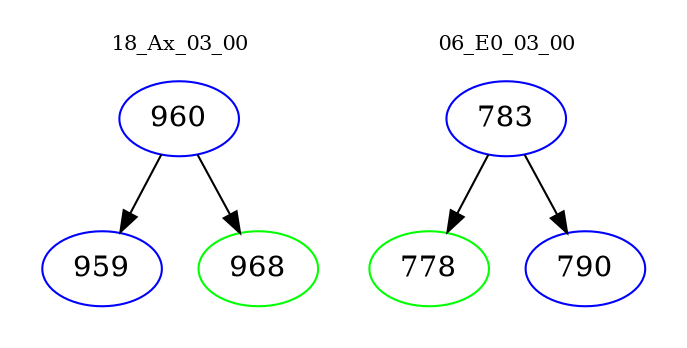 digraph{
subgraph cluster_0 {
color = white
label = "18_Ax_03_00";
fontsize=10;
T0_960 [label="960", color="blue"]
T0_960 -> T0_959 [color="black"]
T0_959 [label="959", color="blue"]
T0_960 -> T0_968 [color="black"]
T0_968 [label="968", color="green"]
}
subgraph cluster_1 {
color = white
label = "06_E0_03_00";
fontsize=10;
T1_783 [label="783", color="blue"]
T1_783 -> T1_778 [color="black"]
T1_778 [label="778", color="green"]
T1_783 -> T1_790 [color="black"]
T1_790 [label="790", color="blue"]
}
}
